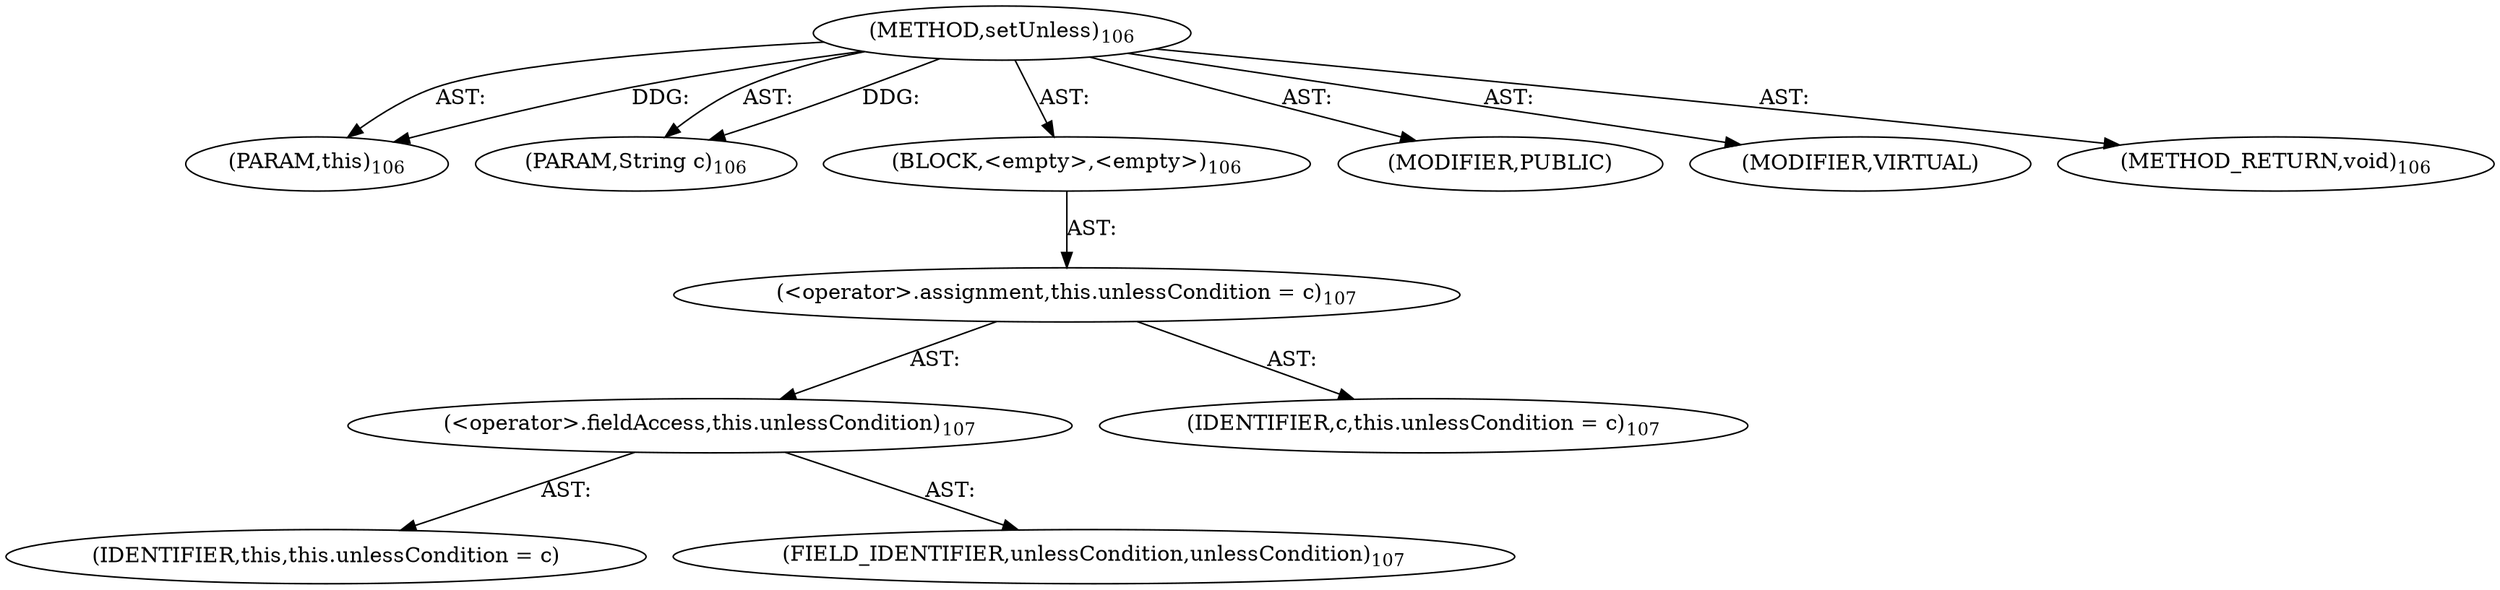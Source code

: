 digraph "setUnless" {  
"111669149698" [label = <(METHOD,setUnless)<SUB>106</SUB>> ]
"115964117000" [label = <(PARAM,this)<SUB>106</SUB>> ]
"115964117001" [label = <(PARAM,String c)<SUB>106</SUB>> ]
"25769803778" [label = <(BLOCK,&lt;empty&gt;,&lt;empty&gt;)<SUB>106</SUB>> ]
"30064771076" [label = <(&lt;operator&gt;.assignment,this.unlessCondition = c)<SUB>107</SUB>> ]
"30064771077" [label = <(&lt;operator&gt;.fieldAccess,this.unlessCondition)<SUB>107</SUB>> ]
"68719476747" [label = <(IDENTIFIER,this,this.unlessCondition = c)> ]
"55834574850" [label = <(FIELD_IDENTIFIER,unlessCondition,unlessCondition)<SUB>107</SUB>> ]
"68719476748" [label = <(IDENTIFIER,c,this.unlessCondition = c)<SUB>107</SUB>> ]
"133143986183" [label = <(MODIFIER,PUBLIC)> ]
"133143986184" [label = <(MODIFIER,VIRTUAL)> ]
"128849018882" [label = <(METHOD_RETURN,void)<SUB>106</SUB>> ]
  "111669149698" -> "115964117000"  [ label = "AST: "] 
  "111669149698" -> "115964117001"  [ label = "AST: "] 
  "111669149698" -> "25769803778"  [ label = "AST: "] 
  "111669149698" -> "133143986183"  [ label = "AST: "] 
  "111669149698" -> "133143986184"  [ label = "AST: "] 
  "111669149698" -> "128849018882"  [ label = "AST: "] 
  "25769803778" -> "30064771076"  [ label = "AST: "] 
  "30064771076" -> "30064771077"  [ label = "AST: "] 
  "30064771076" -> "68719476748"  [ label = "AST: "] 
  "30064771077" -> "68719476747"  [ label = "AST: "] 
  "30064771077" -> "55834574850"  [ label = "AST: "] 
  "111669149698" -> "115964117000"  [ label = "DDG: "] 
  "111669149698" -> "115964117001"  [ label = "DDG: "] 
}

